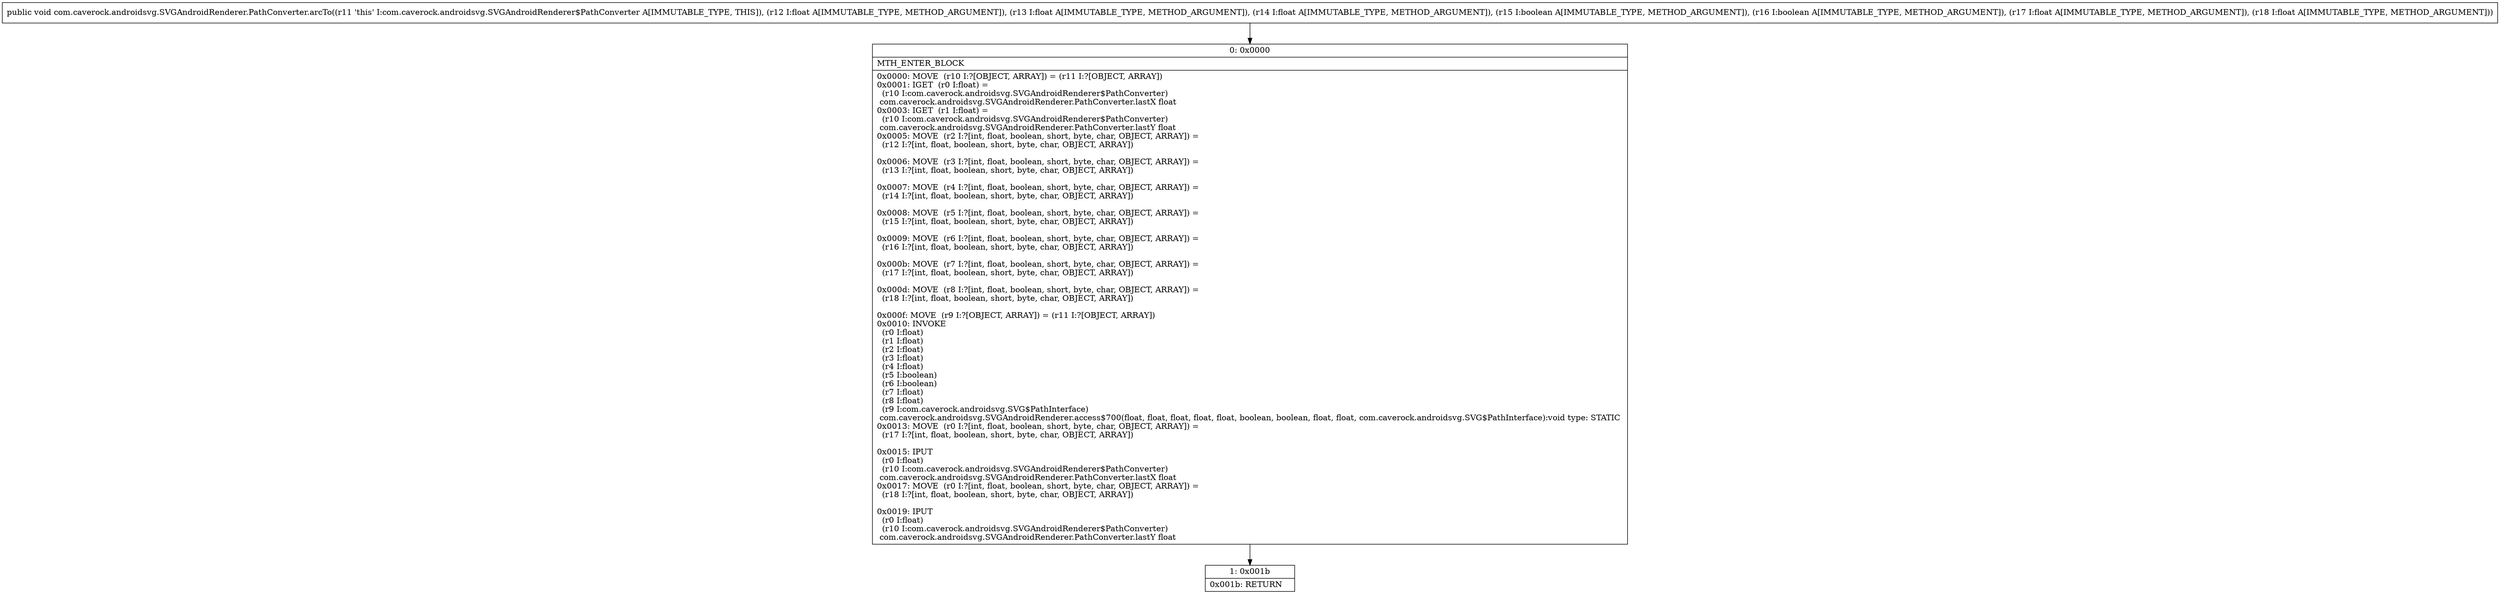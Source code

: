 digraph "CFG forcom.caverock.androidsvg.SVGAndroidRenderer.PathConverter.arcTo(FFFZZFF)V" {
Node_0 [shape=record,label="{0\:\ 0x0000|MTH_ENTER_BLOCK\l|0x0000: MOVE  (r10 I:?[OBJECT, ARRAY]) = (r11 I:?[OBJECT, ARRAY]) \l0x0001: IGET  (r0 I:float) = \l  (r10 I:com.caverock.androidsvg.SVGAndroidRenderer$PathConverter)\l com.caverock.androidsvg.SVGAndroidRenderer.PathConverter.lastX float \l0x0003: IGET  (r1 I:float) = \l  (r10 I:com.caverock.androidsvg.SVGAndroidRenderer$PathConverter)\l com.caverock.androidsvg.SVGAndroidRenderer.PathConverter.lastY float \l0x0005: MOVE  (r2 I:?[int, float, boolean, short, byte, char, OBJECT, ARRAY]) = \l  (r12 I:?[int, float, boolean, short, byte, char, OBJECT, ARRAY])\l \l0x0006: MOVE  (r3 I:?[int, float, boolean, short, byte, char, OBJECT, ARRAY]) = \l  (r13 I:?[int, float, boolean, short, byte, char, OBJECT, ARRAY])\l \l0x0007: MOVE  (r4 I:?[int, float, boolean, short, byte, char, OBJECT, ARRAY]) = \l  (r14 I:?[int, float, boolean, short, byte, char, OBJECT, ARRAY])\l \l0x0008: MOVE  (r5 I:?[int, float, boolean, short, byte, char, OBJECT, ARRAY]) = \l  (r15 I:?[int, float, boolean, short, byte, char, OBJECT, ARRAY])\l \l0x0009: MOVE  (r6 I:?[int, float, boolean, short, byte, char, OBJECT, ARRAY]) = \l  (r16 I:?[int, float, boolean, short, byte, char, OBJECT, ARRAY])\l \l0x000b: MOVE  (r7 I:?[int, float, boolean, short, byte, char, OBJECT, ARRAY]) = \l  (r17 I:?[int, float, boolean, short, byte, char, OBJECT, ARRAY])\l \l0x000d: MOVE  (r8 I:?[int, float, boolean, short, byte, char, OBJECT, ARRAY]) = \l  (r18 I:?[int, float, boolean, short, byte, char, OBJECT, ARRAY])\l \l0x000f: MOVE  (r9 I:?[OBJECT, ARRAY]) = (r11 I:?[OBJECT, ARRAY]) \l0x0010: INVOKE  \l  (r0 I:float)\l  (r1 I:float)\l  (r2 I:float)\l  (r3 I:float)\l  (r4 I:float)\l  (r5 I:boolean)\l  (r6 I:boolean)\l  (r7 I:float)\l  (r8 I:float)\l  (r9 I:com.caverock.androidsvg.SVG$PathInterface)\l com.caverock.androidsvg.SVGAndroidRenderer.access$700(float, float, float, float, float, boolean, boolean, float, float, com.caverock.androidsvg.SVG$PathInterface):void type: STATIC \l0x0013: MOVE  (r0 I:?[int, float, boolean, short, byte, char, OBJECT, ARRAY]) = \l  (r17 I:?[int, float, boolean, short, byte, char, OBJECT, ARRAY])\l \l0x0015: IPUT  \l  (r0 I:float)\l  (r10 I:com.caverock.androidsvg.SVGAndroidRenderer$PathConverter)\l com.caverock.androidsvg.SVGAndroidRenderer.PathConverter.lastX float \l0x0017: MOVE  (r0 I:?[int, float, boolean, short, byte, char, OBJECT, ARRAY]) = \l  (r18 I:?[int, float, boolean, short, byte, char, OBJECT, ARRAY])\l \l0x0019: IPUT  \l  (r0 I:float)\l  (r10 I:com.caverock.androidsvg.SVGAndroidRenderer$PathConverter)\l com.caverock.androidsvg.SVGAndroidRenderer.PathConverter.lastY float \l}"];
Node_1 [shape=record,label="{1\:\ 0x001b|0x001b: RETURN   \l}"];
MethodNode[shape=record,label="{public void com.caverock.androidsvg.SVGAndroidRenderer.PathConverter.arcTo((r11 'this' I:com.caverock.androidsvg.SVGAndroidRenderer$PathConverter A[IMMUTABLE_TYPE, THIS]), (r12 I:float A[IMMUTABLE_TYPE, METHOD_ARGUMENT]), (r13 I:float A[IMMUTABLE_TYPE, METHOD_ARGUMENT]), (r14 I:float A[IMMUTABLE_TYPE, METHOD_ARGUMENT]), (r15 I:boolean A[IMMUTABLE_TYPE, METHOD_ARGUMENT]), (r16 I:boolean A[IMMUTABLE_TYPE, METHOD_ARGUMENT]), (r17 I:float A[IMMUTABLE_TYPE, METHOD_ARGUMENT]), (r18 I:float A[IMMUTABLE_TYPE, METHOD_ARGUMENT])) }"];
MethodNode -> Node_0;
Node_0 -> Node_1;
}

